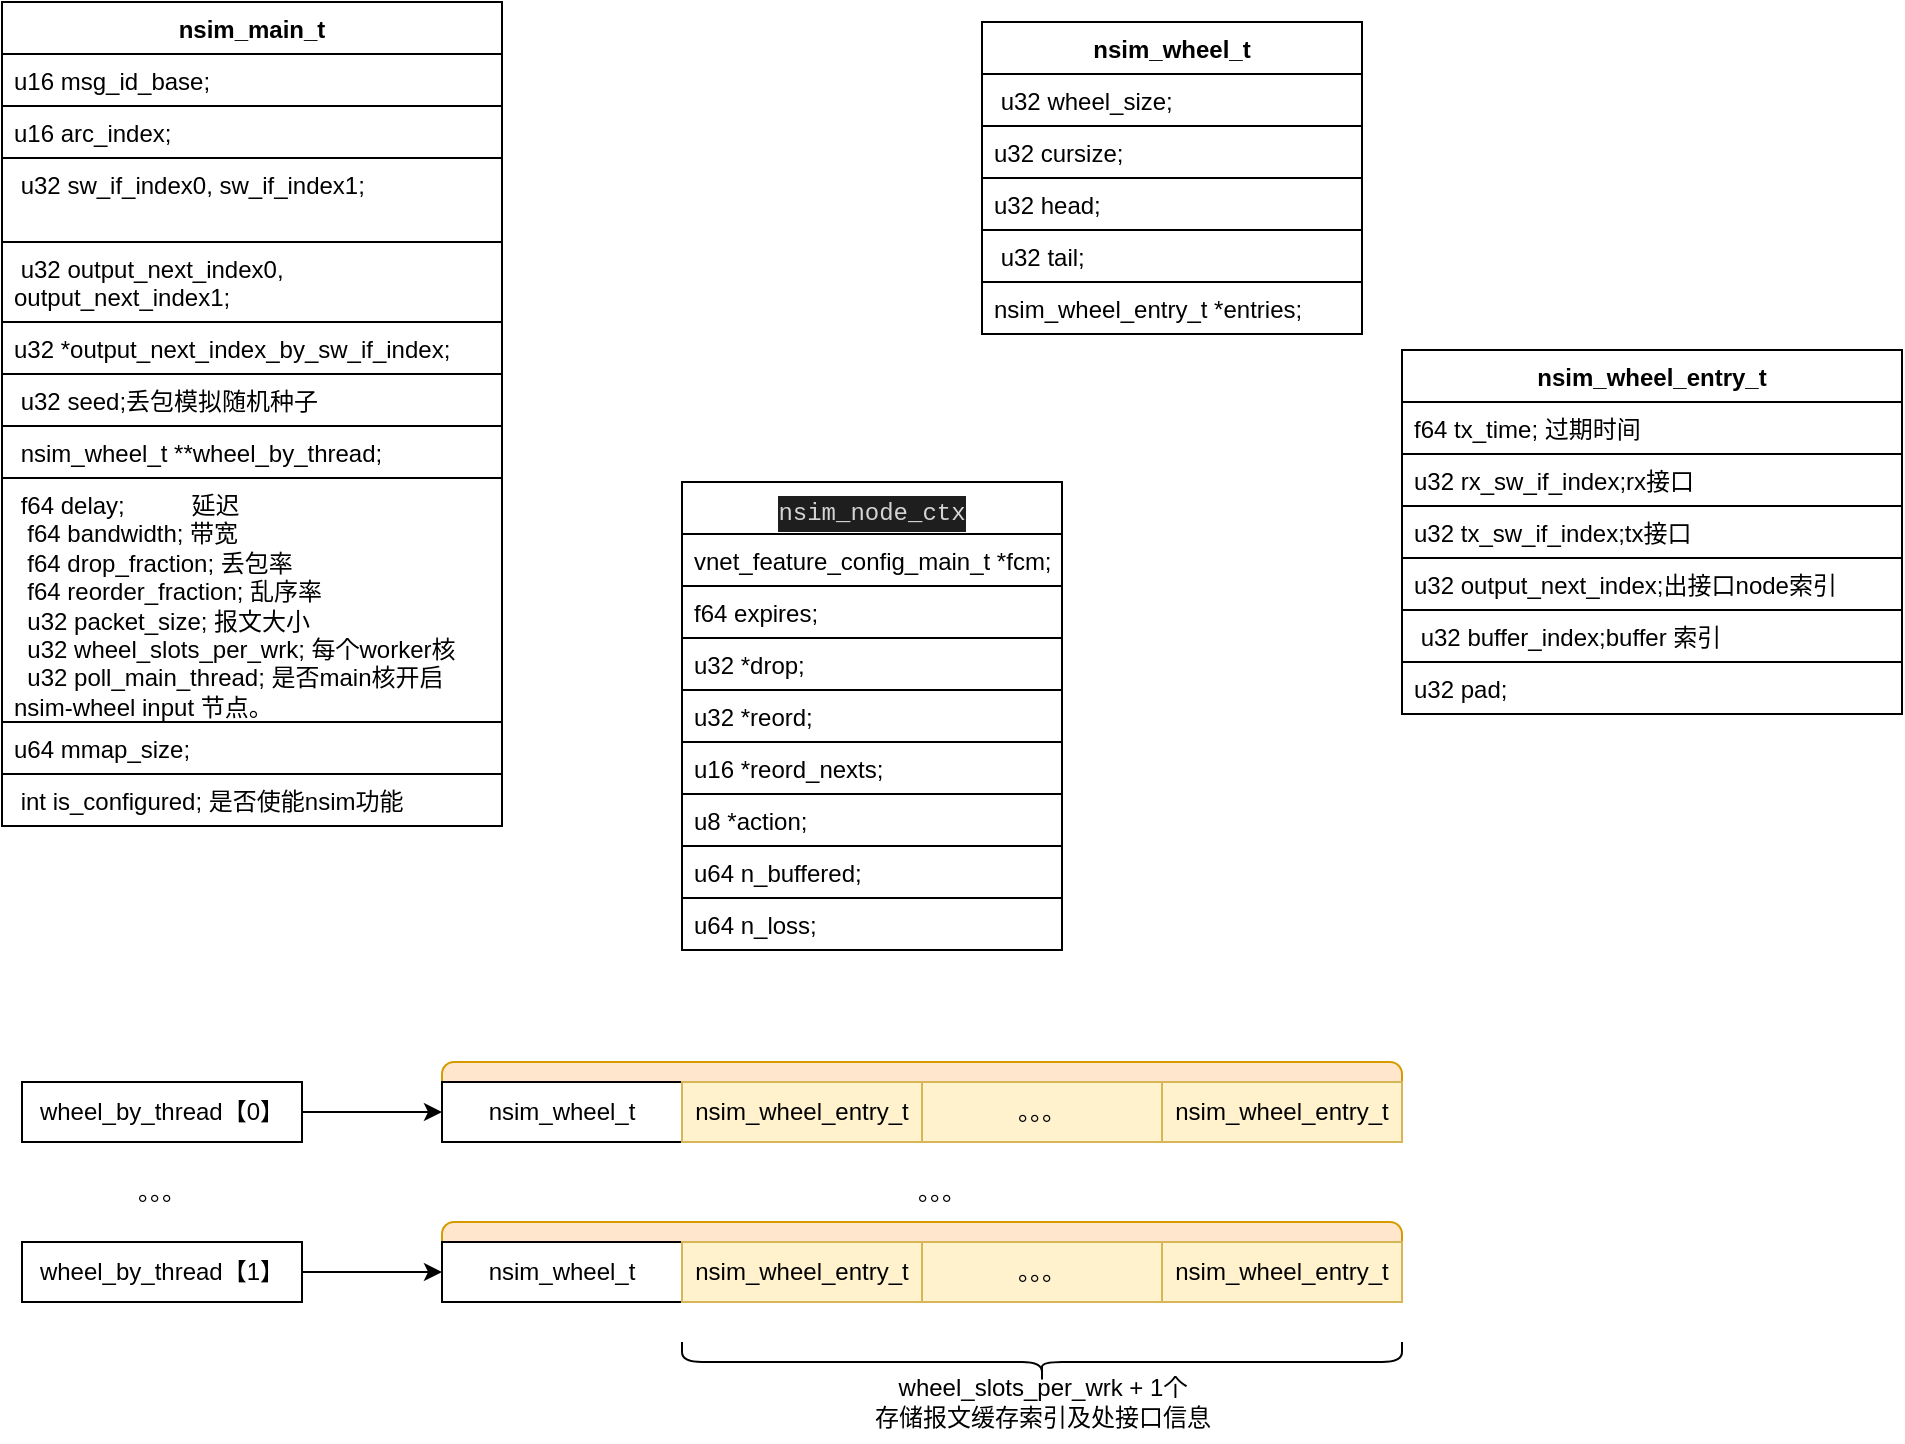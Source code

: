 <mxfile version="21.1.1" type="github">
  <diagram name="第 1 页" id="CsCfZdyHUU77z2SndHIt">
    <mxGraphModel dx="1060" dy="601" grid="1" gridSize="10" guides="1" tooltips="1" connect="1" arrows="1" fold="1" page="1" pageScale="1" pageWidth="827" pageHeight="1169" math="0" shadow="0">
      <root>
        <mxCell id="0" />
        <mxCell id="1" parent="0" />
        <mxCell id="sEvUjZ9JbC9H2_x1A2Bj-1" value="nsim_main_t" style="swimlane;fontStyle=1;align=center;verticalAlign=top;childLayout=stackLayout;horizontal=1;startSize=26;horizontalStack=0;resizeParent=1;resizeParentMax=0;resizeLast=0;collapsible=1;marginBottom=0;whiteSpace=wrap;html=1;" parent="1" vertex="1">
          <mxGeometry x="80" y="120" width="250" height="412" as="geometry" />
        </mxCell>
        <mxCell id="sEvUjZ9JbC9H2_x1A2Bj-2" value="u16 msg_id_base;" style="text;strokeColor=default;fillColor=none;align=left;verticalAlign=top;spacingLeft=4;spacingRight=4;overflow=hidden;rotatable=0;points=[[0,0.5],[1,0.5]];portConstraint=eastwest;whiteSpace=wrap;html=1;" parent="sEvUjZ9JbC9H2_x1A2Bj-1" vertex="1">
          <mxGeometry y="26" width="250" height="26" as="geometry" />
        </mxCell>
        <mxCell id="sEvUjZ9JbC9H2_x1A2Bj-4" value="u16 arc_index;" style="text;strokeColor=default;fillColor=none;align=left;verticalAlign=top;spacingLeft=4;spacingRight=4;overflow=hidden;rotatable=0;points=[[0,0.5],[1,0.5]];portConstraint=eastwest;whiteSpace=wrap;html=1;" parent="sEvUjZ9JbC9H2_x1A2Bj-1" vertex="1">
          <mxGeometry y="52" width="250" height="26" as="geometry" />
        </mxCell>
        <mxCell id="sEvUjZ9JbC9H2_x1A2Bj-5" value="&amp;nbsp;u32 sw_if_index0, sw_if_index1;" style="text;strokeColor=default;fillColor=none;align=left;verticalAlign=top;spacingLeft=4;spacingRight=4;overflow=hidden;rotatable=0;points=[[0,0.5],[1,0.5]];portConstraint=eastwest;whiteSpace=wrap;html=1;" parent="sEvUjZ9JbC9H2_x1A2Bj-1" vertex="1">
          <mxGeometry y="78" width="250" height="42" as="geometry" />
        </mxCell>
        <mxCell id="sEvUjZ9JbC9H2_x1A2Bj-6" value="&amp;nbsp;u32 output_next_index0, output_next_index1;" style="text;strokeColor=default;fillColor=none;align=left;verticalAlign=top;spacingLeft=4;spacingRight=4;overflow=hidden;rotatable=0;points=[[0,0.5],[1,0.5]];portConstraint=eastwest;whiteSpace=wrap;html=1;" parent="sEvUjZ9JbC9H2_x1A2Bj-1" vertex="1">
          <mxGeometry y="120" width="250" height="40" as="geometry" />
        </mxCell>
        <mxCell id="sEvUjZ9JbC9H2_x1A2Bj-7" value="u32 *output_next_index_by_sw_if_index;" style="text;strokeColor=default;fillColor=none;align=left;verticalAlign=top;spacingLeft=4;spacingRight=4;overflow=hidden;rotatable=0;points=[[0,0.5],[1,0.5]];portConstraint=eastwest;whiteSpace=wrap;html=1;" parent="sEvUjZ9JbC9H2_x1A2Bj-1" vertex="1">
          <mxGeometry y="160" width="250" height="26" as="geometry" />
        </mxCell>
        <mxCell id="sEvUjZ9JbC9H2_x1A2Bj-8" value="&amp;nbsp;u32 seed;丢包模拟随机种子" style="text;strokeColor=default;fillColor=none;align=left;verticalAlign=top;spacingLeft=4;spacingRight=4;overflow=hidden;rotatable=0;points=[[0,0.5],[1,0.5]];portConstraint=eastwest;whiteSpace=wrap;html=1;" parent="sEvUjZ9JbC9H2_x1A2Bj-1" vertex="1">
          <mxGeometry y="186" width="250" height="26" as="geometry" />
        </mxCell>
        <mxCell id="sEvUjZ9JbC9H2_x1A2Bj-9" value="&amp;nbsp;nsim_wheel_t **wheel_by_thread;" style="text;strokeColor=default;fillColor=none;align=left;verticalAlign=top;spacingLeft=4;spacingRight=4;overflow=hidden;rotatable=0;points=[[0,0.5],[1,0.5]];portConstraint=eastwest;whiteSpace=wrap;html=1;" parent="sEvUjZ9JbC9H2_x1A2Bj-1" vertex="1">
          <mxGeometry y="212" width="250" height="26" as="geometry" />
        </mxCell>
        <mxCell id="sEvUjZ9JbC9H2_x1A2Bj-10" value="&lt;div&gt;&amp;nbsp;f64 delay;&amp;nbsp; &amp;nbsp; &amp;nbsp; &amp;nbsp; &amp;nbsp; 延迟&lt;/div&gt;&lt;div&gt;&amp;nbsp; f64 bandwidth; 带宽&lt;/div&gt;&lt;div&gt;&amp;nbsp; f64 drop_fraction; 丢包率&lt;/div&gt;&lt;div&gt;&amp;nbsp; f64 reorder_fraction; 乱序率&lt;/div&gt;&lt;div&gt;&amp;nbsp; u32 packet_size; 报文大小&lt;/div&gt;&lt;div&gt;&amp;nbsp; u32 wheel_slots_per_wrk; 每个worker核&lt;/div&gt;&lt;div&gt;&amp;nbsp; u32 poll_main_thread; 是否main核开启nsim-wheel input 节点。&lt;/div&gt;" style="text;strokeColor=default;fillColor=none;align=left;verticalAlign=top;spacingLeft=4;spacingRight=4;overflow=hidden;rotatable=0;points=[[0,0.5],[1,0.5]];portConstraint=eastwest;whiteSpace=wrap;html=1;" parent="sEvUjZ9JbC9H2_x1A2Bj-1" vertex="1">
          <mxGeometry y="238" width="250" height="122" as="geometry" />
        </mxCell>
        <mxCell id="sEvUjZ9JbC9H2_x1A2Bj-11" value="u64 mmap_size;" style="text;strokeColor=default;fillColor=none;align=left;verticalAlign=top;spacingLeft=4;spacingRight=4;overflow=hidden;rotatable=0;points=[[0,0.5],[1,0.5]];portConstraint=eastwest;whiteSpace=wrap;html=1;" parent="sEvUjZ9JbC9H2_x1A2Bj-1" vertex="1">
          <mxGeometry y="360" width="250" height="26" as="geometry" />
        </mxCell>
        <mxCell id="sEvUjZ9JbC9H2_x1A2Bj-12" value="&amp;nbsp;int is_configured; 是否使能nsim功能" style="text;strokeColor=default;fillColor=none;align=left;verticalAlign=top;spacingLeft=4;spacingRight=4;overflow=hidden;rotatable=0;points=[[0,0.5],[1,0.5]];portConstraint=eastwest;whiteSpace=wrap;html=1;" parent="sEvUjZ9JbC9H2_x1A2Bj-1" vertex="1">
          <mxGeometry y="386" width="250" height="26" as="geometry" />
        </mxCell>
        <mxCell id="sEvUjZ9JbC9H2_x1A2Bj-13" value="nsim_wheel_entry_t" style="swimlane;fontStyle=1;align=center;verticalAlign=top;childLayout=stackLayout;horizontal=1;startSize=26;horizontalStack=0;resizeParent=1;resizeParentMax=0;resizeLast=0;collapsible=1;marginBottom=0;whiteSpace=wrap;html=1;" parent="1" vertex="1">
          <mxGeometry x="780" y="294" width="250" height="182" as="geometry" />
        </mxCell>
        <mxCell id="sEvUjZ9JbC9H2_x1A2Bj-14" value="f64 tx_time; 过期时间" style="text;strokeColor=default;fillColor=none;align=left;verticalAlign=top;spacingLeft=4;spacingRight=4;overflow=hidden;rotatable=0;points=[[0,0.5],[1,0.5]];portConstraint=eastwest;whiteSpace=wrap;html=1;" parent="sEvUjZ9JbC9H2_x1A2Bj-13" vertex="1">
          <mxGeometry y="26" width="250" height="26" as="geometry" />
        </mxCell>
        <mxCell id="sEvUjZ9JbC9H2_x1A2Bj-16" value="u32 rx_sw_if_index;rx接口" style="text;strokeColor=default;fillColor=none;align=left;verticalAlign=top;spacingLeft=4;spacingRight=4;overflow=hidden;rotatable=0;points=[[0,0.5],[1,0.5]];portConstraint=eastwest;whiteSpace=wrap;html=1;" parent="sEvUjZ9JbC9H2_x1A2Bj-13" vertex="1">
          <mxGeometry y="52" width="250" height="26" as="geometry" />
        </mxCell>
        <mxCell id="sEvUjZ9JbC9H2_x1A2Bj-17" value="u32 tx_sw_if_index;tx接口" style="text;strokeColor=default;fillColor=none;align=left;verticalAlign=top;spacingLeft=4;spacingRight=4;overflow=hidden;rotatable=0;points=[[0,0.5],[1,0.5]];portConstraint=eastwest;whiteSpace=wrap;html=1;" parent="sEvUjZ9JbC9H2_x1A2Bj-13" vertex="1">
          <mxGeometry y="78" width="250" height="26" as="geometry" />
        </mxCell>
        <mxCell id="sEvUjZ9JbC9H2_x1A2Bj-18" value="u32 output_next_index;出接口node索引" style="text;strokeColor=default;fillColor=none;align=left;verticalAlign=top;spacingLeft=4;spacingRight=4;overflow=hidden;rotatable=0;points=[[0,0.5],[1,0.5]];portConstraint=eastwest;whiteSpace=wrap;html=1;" parent="sEvUjZ9JbC9H2_x1A2Bj-13" vertex="1">
          <mxGeometry y="104" width="250" height="26" as="geometry" />
        </mxCell>
        <mxCell id="sEvUjZ9JbC9H2_x1A2Bj-19" value="&amp;nbsp;u32 buffer_index;buffer 索引" style="text;strokeColor=default;fillColor=none;align=left;verticalAlign=top;spacingLeft=4;spacingRight=4;overflow=hidden;rotatable=0;points=[[0,0.5],[1,0.5]];portConstraint=eastwest;whiteSpace=wrap;html=1;" parent="sEvUjZ9JbC9H2_x1A2Bj-13" vertex="1">
          <mxGeometry y="130" width="250" height="26" as="geometry" />
        </mxCell>
        <mxCell id="sEvUjZ9JbC9H2_x1A2Bj-20" value="u32 pad;" style="text;strokeColor=default;fillColor=none;align=left;verticalAlign=top;spacingLeft=4;spacingRight=4;overflow=hidden;rotatable=0;points=[[0,0.5],[1,0.5]];portConstraint=eastwest;whiteSpace=wrap;html=1;" parent="sEvUjZ9JbC9H2_x1A2Bj-13" vertex="1">
          <mxGeometry y="156" width="250" height="26" as="geometry" />
        </mxCell>
        <mxCell id="sEvUjZ9JbC9H2_x1A2Bj-21" value="nsim_wheel_t" style="swimlane;fontStyle=1;align=center;verticalAlign=top;childLayout=stackLayout;horizontal=1;startSize=26;horizontalStack=0;resizeParent=1;resizeParentMax=0;resizeLast=0;collapsible=1;marginBottom=0;whiteSpace=wrap;html=1;" parent="1" vertex="1">
          <mxGeometry x="570" y="130" width="190" height="156" as="geometry" />
        </mxCell>
        <mxCell id="sEvUjZ9JbC9H2_x1A2Bj-22" value="&amp;nbsp;u32 wheel_size;" style="text;strokeColor=default;fillColor=none;align=left;verticalAlign=top;spacingLeft=4;spacingRight=4;overflow=hidden;rotatable=0;points=[[0,0.5],[1,0.5]];portConstraint=eastwest;whiteSpace=wrap;html=1;" parent="sEvUjZ9JbC9H2_x1A2Bj-21" vertex="1">
          <mxGeometry y="26" width="190" height="26" as="geometry" />
        </mxCell>
        <mxCell id="sEvUjZ9JbC9H2_x1A2Bj-23" value="u32 cursize;" style="text;strokeColor=default;fillColor=none;align=left;verticalAlign=top;spacingLeft=4;spacingRight=4;overflow=hidden;rotatable=0;points=[[0,0.5],[1,0.5]];portConstraint=eastwest;whiteSpace=wrap;html=1;" parent="sEvUjZ9JbC9H2_x1A2Bj-21" vertex="1">
          <mxGeometry y="52" width="190" height="26" as="geometry" />
        </mxCell>
        <mxCell id="sEvUjZ9JbC9H2_x1A2Bj-24" value="u32 head;" style="text;strokeColor=default;fillColor=none;align=left;verticalAlign=top;spacingLeft=4;spacingRight=4;overflow=hidden;rotatable=0;points=[[0,0.5],[1,0.5]];portConstraint=eastwest;whiteSpace=wrap;html=1;" parent="sEvUjZ9JbC9H2_x1A2Bj-21" vertex="1">
          <mxGeometry y="78" width="190" height="26" as="geometry" />
        </mxCell>
        <mxCell id="sEvUjZ9JbC9H2_x1A2Bj-25" value="&amp;nbsp;u32 tail;" style="text;strokeColor=default;fillColor=none;align=left;verticalAlign=top;spacingLeft=4;spacingRight=4;overflow=hidden;rotatable=0;points=[[0,0.5],[1,0.5]];portConstraint=eastwest;whiteSpace=wrap;html=1;" parent="sEvUjZ9JbC9H2_x1A2Bj-21" vertex="1">
          <mxGeometry y="104" width="190" height="26" as="geometry" />
        </mxCell>
        <mxCell id="sEvUjZ9JbC9H2_x1A2Bj-26" value="nsim_wheel_entry_t *entries;" style="text;strokeColor=default;fillColor=none;align=left;verticalAlign=top;spacingLeft=4;spacingRight=4;overflow=hidden;rotatable=0;points=[[0,0.5],[1,0.5]];portConstraint=eastwest;whiteSpace=wrap;html=1;" parent="sEvUjZ9JbC9H2_x1A2Bj-21" vertex="1">
          <mxGeometry y="130" width="190" height="26" as="geometry" />
        </mxCell>
        <mxCell id="8eMptPeMvM_N7RtiBeSv-6" value="&lt;div style=&quot;color: rgb(212, 212, 212); background-color: rgb(30, 30, 30); font-family: &amp;quot;Source Code Pro&amp;quot;, Menlo, Monaco, &amp;quot;Courier New&amp;quot;, monospace, Menlo, Monaco, &amp;quot;Courier New&amp;quot;, monospace; font-weight: normal; line-height: 18px;&quot;&gt;nsim_node_ctx&lt;/div&gt;" style="swimlane;fontStyle=1;align=center;verticalAlign=top;childLayout=stackLayout;horizontal=1;startSize=26;horizontalStack=0;resizeParent=1;resizeParentMax=0;resizeLast=0;collapsible=1;marginBottom=0;whiteSpace=wrap;html=1;" vertex="1" parent="1">
          <mxGeometry x="420" y="360" width="190" height="234" as="geometry" />
        </mxCell>
        <mxCell id="8eMptPeMvM_N7RtiBeSv-7" value="vnet_feature_config_main_t *fcm;" style="text;strokeColor=default;fillColor=none;align=left;verticalAlign=top;spacingLeft=4;spacingRight=4;overflow=hidden;rotatable=0;points=[[0,0.5],[1,0.5]];portConstraint=eastwest;whiteSpace=wrap;html=1;" vertex="1" parent="8eMptPeMvM_N7RtiBeSv-6">
          <mxGeometry y="26" width="190" height="26" as="geometry" />
        </mxCell>
        <mxCell id="8eMptPeMvM_N7RtiBeSv-8" value="f64 expires;" style="text;strokeColor=default;fillColor=none;align=left;verticalAlign=top;spacingLeft=4;spacingRight=4;overflow=hidden;rotatable=0;points=[[0,0.5],[1,0.5]];portConstraint=eastwest;whiteSpace=wrap;html=1;" vertex="1" parent="8eMptPeMvM_N7RtiBeSv-6">
          <mxGeometry y="52" width="190" height="26" as="geometry" />
        </mxCell>
        <mxCell id="8eMptPeMvM_N7RtiBeSv-9" value="u32 *drop;" style="text;strokeColor=default;fillColor=none;align=left;verticalAlign=top;spacingLeft=4;spacingRight=4;overflow=hidden;rotatable=0;points=[[0,0.5],[1,0.5]];portConstraint=eastwest;whiteSpace=wrap;html=1;" vertex="1" parent="8eMptPeMvM_N7RtiBeSv-6">
          <mxGeometry y="78" width="190" height="26" as="geometry" />
        </mxCell>
        <mxCell id="8eMptPeMvM_N7RtiBeSv-10" value="u32 *reord;" style="text;strokeColor=default;fillColor=none;align=left;verticalAlign=top;spacingLeft=4;spacingRight=4;overflow=hidden;rotatable=0;points=[[0,0.5],[1,0.5]];portConstraint=eastwest;whiteSpace=wrap;html=1;" vertex="1" parent="8eMptPeMvM_N7RtiBeSv-6">
          <mxGeometry y="104" width="190" height="26" as="geometry" />
        </mxCell>
        <mxCell id="8eMptPeMvM_N7RtiBeSv-11" value="u16 *reord_nexts;" style="text;strokeColor=default;fillColor=none;align=left;verticalAlign=top;spacingLeft=4;spacingRight=4;overflow=hidden;rotatable=0;points=[[0,0.5],[1,0.5]];portConstraint=eastwest;whiteSpace=wrap;html=1;" vertex="1" parent="8eMptPeMvM_N7RtiBeSv-6">
          <mxGeometry y="130" width="190" height="26" as="geometry" />
        </mxCell>
        <mxCell id="8eMptPeMvM_N7RtiBeSv-13" value="u8 *action;" style="text;strokeColor=default;fillColor=none;align=left;verticalAlign=top;spacingLeft=4;spacingRight=4;overflow=hidden;rotatable=0;points=[[0,0.5],[1,0.5]];portConstraint=eastwest;whiteSpace=wrap;html=1;" vertex="1" parent="8eMptPeMvM_N7RtiBeSv-6">
          <mxGeometry y="156" width="190" height="26" as="geometry" />
        </mxCell>
        <mxCell id="8eMptPeMvM_N7RtiBeSv-14" value="u64 n_buffered;" style="text;strokeColor=default;fillColor=none;align=left;verticalAlign=top;spacingLeft=4;spacingRight=4;overflow=hidden;rotatable=0;points=[[0,0.5],[1,0.5]];portConstraint=eastwest;whiteSpace=wrap;html=1;" vertex="1" parent="8eMptPeMvM_N7RtiBeSv-6">
          <mxGeometry y="182" width="190" height="26" as="geometry" />
        </mxCell>
        <mxCell id="8eMptPeMvM_N7RtiBeSv-15" value="u64 n_loss;" style="text;strokeColor=default;fillColor=none;align=left;verticalAlign=top;spacingLeft=4;spacingRight=4;overflow=hidden;rotatable=0;points=[[0,0.5],[1,0.5]];portConstraint=eastwest;whiteSpace=wrap;html=1;" vertex="1" parent="8eMptPeMvM_N7RtiBeSv-6">
          <mxGeometry y="208" width="190" height="26" as="geometry" />
        </mxCell>
        <mxCell id="8eMptPeMvM_N7RtiBeSv-16" value="" style="rounded=1;whiteSpace=wrap;html=1;fillColor=#ffe6cc;strokeColor=#d79b00;" vertex="1" parent="1">
          <mxGeometry x="300" y="650" width="480" height="40" as="geometry" />
        </mxCell>
        <mxCell id="8eMptPeMvM_N7RtiBeSv-17" value="nsim_wheel_t" style="rounded=0;whiteSpace=wrap;html=1;" vertex="1" parent="1">
          <mxGeometry x="300" y="660" width="120" height="30" as="geometry" />
        </mxCell>
        <mxCell id="8eMptPeMvM_N7RtiBeSv-18" value="nsim_wheel_entry_t" style="rounded=0;whiteSpace=wrap;html=1;fillColor=#fff2cc;strokeColor=#d6b656;" vertex="1" parent="1">
          <mxGeometry x="420" y="660" width="120" height="30" as="geometry" />
        </mxCell>
        <mxCell id="8eMptPeMvM_N7RtiBeSv-19" value="。。。" style="rounded=0;whiteSpace=wrap;html=1;fillColor=#fff2cc;strokeColor=#d6b656;" vertex="1" parent="1">
          <mxGeometry x="540" y="660" width="120" height="30" as="geometry" />
        </mxCell>
        <mxCell id="8eMptPeMvM_N7RtiBeSv-20" value="nsim_wheel_entry_t" style="rounded=0;whiteSpace=wrap;html=1;fillColor=#fff2cc;strokeColor=#d6b656;" vertex="1" parent="1">
          <mxGeometry x="660" y="660" width="120" height="30" as="geometry" />
        </mxCell>
        <mxCell id="8eMptPeMvM_N7RtiBeSv-21" value="" style="rounded=1;whiteSpace=wrap;html=1;fillColor=#ffe6cc;strokeColor=#d79b00;" vertex="1" parent="1">
          <mxGeometry x="300" y="730" width="480" height="40" as="geometry" />
        </mxCell>
        <mxCell id="8eMptPeMvM_N7RtiBeSv-22" value="nsim_wheel_t" style="rounded=0;whiteSpace=wrap;html=1;" vertex="1" parent="1">
          <mxGeometry x="300" y="740" width="120" height="30" as="geometry" />
        </mxCell>
        <mxCell id="8eMptPeMvM_N7RtiBeSv-23" value="nsim_wheel_entry_t" style="rounded=0;whiteSpace=wrap;html=1;fillColor=#fff2cc;strokeColor=#d6b656;" vertex="1" parent="1">
          <mxGeometry x="420" y="740" width="120" height="30" as="geometry" />
        </mxCell>
        <mxCell id="8eMptPeMvM_N7RtiBeSv-24" value="。。。" style="rounded=0;whiteSpace=wrap;html=1;fillColor=#fff2cc;strokeColor=#d6b656;" vertex="1" parent="1">
          <mxGeometry x="540" y="740" width="120" height="30" as="geometry" />
        </mxCell>
        <mxCell id="8eMptPeMvM_N7RtiBeSv-25" value="nsim_wheel_entry_t" style="rounded=0;whiteSpace=wrap;html=1;fillColor=#fff2cc;strokeColor=#d6b656;" vertex="1" parent="1">
          <mxGeometry x="660" y="740" width="120" height="30" as="geometry" />
        </mxCell>
        <mxCell id="8eMptPeMvM_N7RtiBeSv-26" value="" style="shape=curlyBracket;whiteSpace=wrap;html=1;rounded=1;labelPosition=left;verticalLabelPosition=middle;align=right;verticalAlign=middle;direction=north;" vertex="1" parent="1">
          <mxGeometry x="420" y="790" width="360" height="20" as="geometry" />
        </mxCell>
        <mxCell id="8eMptPeMvM_N7RtiBeSv-27" value="wheel_slots_per_wrk + 1个&lt;br&gt;存储报文缓存索引及处接口信息" style="text;html=1;align=center;verticalAlign=middle;resizable=0;points=[];autosize=1;strokeColor=none;fillColor=none;" vertex="1" parent="1">
          <mxGeometry x="505" y="800" width="190" height="40" as="geometry" />
        </mxCell>
        <mxCell id="8eMptPeMvM_N7RtiBeSv-29" style="edgeStyle=orthogonalEdgeStyle;rounded=0;orthogonalLoop=1;jettySize=auto;html=1;exitX=1;exitY=0.5;exitDx=0;exitDy=0;entryX=0;entryY=0.5;entryDx=0;entryDy=0;" edge="1" parent="1" source="8eMptPeMvM_N7RtiBeSv-28" target="8eMptPeMvM_N7RtiBeSv-17">
          <mxGeometry relative="1" as="geometry" />
        </mxCell>
        <mxCell id="8eMptPeMvM_N7RtiBeSv-28" value="wheel_by_thread【0】" style="rounded=0;whiteSpace=wrap;html=1;" vertex="1" parent="1">
          <mxGeometry x="90" y="660" width="140" height="30" as="geometry" />
        </mxCell>
        <mxCell id="8eMptPeMvM_N7RtiBeSv-31" style="edgeStyle=orthogonalEdgeStyle;rounded=0;orthogonalLoop=1;jettySize=auto;html=1;exitX=1;exitY=0.5;exitDx=0;exitDy=0;entryX=0;entryY=0.5;entryDx=0;entryDy=0;" edge="1" parent="1" source="8eMptPeMvM_N7RtiBeSv-30" target="8eMptPeMvM_N7RtiBeSv-22">
          <mxGeometry relative="1" as="geometry" />
        </mxCell>
        <mxCell id="8eMptPeMvM_N7RtiBeSv-30" value="wheel_by_thread【1】" style="rounded=0;whiteSpace=wrap;html=1;" vertex="1" parent="1">
          <mxGeometry x="90" y="740" width="140" height="30" as="geometry" />
        </mxCell>
        <mxCell id="8eMptPeMvM_N7RtiBeSv-32" value="。。。" style="text;html=1;strokeColor=none;fillColor=none;align=center;verticalAlign=middle;whiteSpace=wrap;rounded=0;" vertex="1" parent="1">
          <mxGeometry x="130" y="700" width="60" height="30" as="geometry" />
        </mxCell>
        <mxCell id="8eMptPeMvM_N7RtiBeSv-34" value="。。。" style="text;html=1;strokeColor=none;fillColor=none;align=center;verticalAlign=middle;whiteSpace=wrap;rounded=0;" vertex="1" parent="1">
          <mxGeometry x="520" y="700" width="60" height="30" as="geometry" />
        </mxCell>
      </root>
    </mxGraphModel>
  </diagram>
</mxfile>
